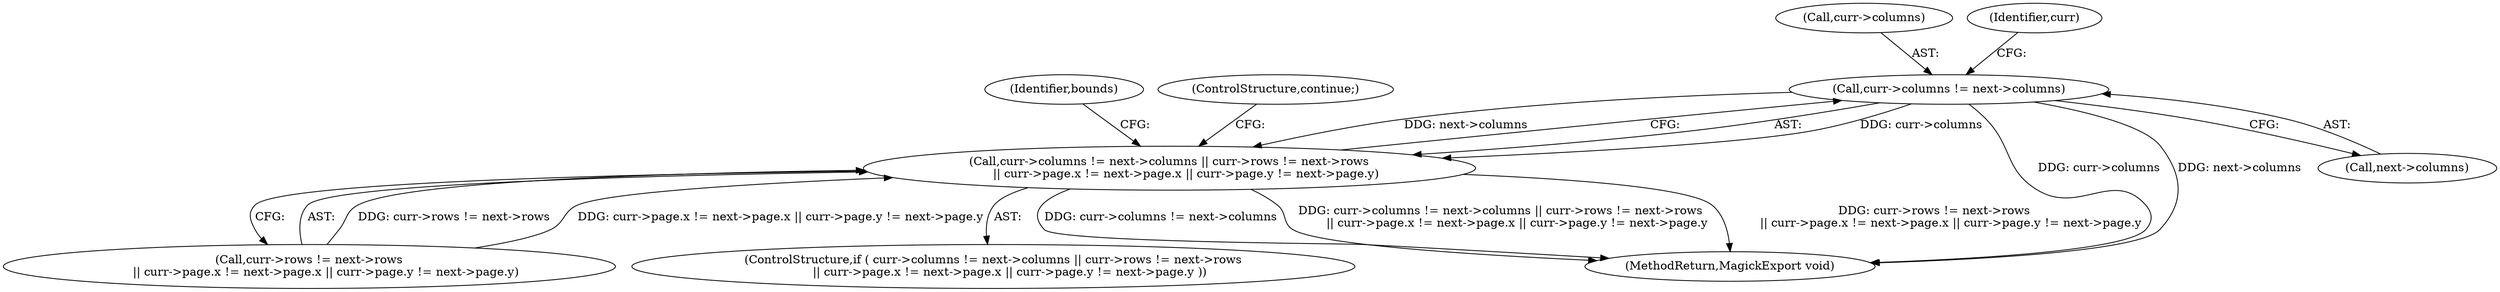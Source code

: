 digraph "0_ImageMagick6_1ddcf2e4f28029a888cadef2e757509ef5047ad8@pointer" {
"1000171" [label="(Call,curr->columns != next->columns)"];
"1000170" [label="(Call,curr->columns != next->columns || curr->rows != next->rows\n         || curr->page.x != next->page.x || curr->page.y != next->page.y)"];
"1000169" [label="(ControlStructure,if ( curr->columns != next->columns || curr->rows != next->rows\n         || curr->page.x != next->page.x || curr->page.y != next->page.y ))"];
"1000211" [label="(Identifier,bounds)"];
"1000170" [label="(Call,curr->columns != next->columns || curr->rows != next->rows\n         || curr->page.x != next->page.x || curr->page.y != next->page.y)"];
"1000171" [label="(Call,curr->columns != next->columns)"];
"1000284" [label="(MethodReturn,MagickExport void)"];
"1000172" [label="(Call,curr->columns)"];
"1000175" [label="(Call,next->columns)"];
"1000178" [label="(Call,curr->rows != next->rows\n         || curr->page.x != next->page.x || curr->page.y != next->page.y)"];
"1000209" [label="(ControlStructure,continue;)"];
"1000181" [label="(Identifier,curr)"];
"1000171" -> "1000170"  [label="AST: "];
"1000171" -> "1000175"  [label="CFG: "];
"1000172" -> "1000171"  [label="AST: "];
"1000175" -> "1000171"  [label="AST: "];
"1000181" -> "1000171"  [label="CFG: "];
"1000170" -> "1000171"  [label="CFG: "];
"1000171" -> "1000284"  [label="DDG: curr->columns"];
"1000171" -> "1000284"  [label="DDG: next->columns"];
"1000171" -> "1000170"  [label="DDG: curr->columns"];
"1000171" -> "1000170"  [label="DDG: next->columns"];
"1000170" -> "1000169"  [label="AST: "];
"1000170" -> "1000178"  [label="CFG: "];
"1000178" -> "1000170"  [label="AST: "];
"1000209" -> "1000170"  [label="CFG: "];
"1000211" -> "1000170"  [label="CFG: "];
"1000170" -> "1000284"  [label="DDG: curr->rows != next->rows\n         || curr->page.x != next->page.x || curr->page.y != next->page.y"];
"1000170" -> "1000284"  [label="DDG: curr->columns != next->columns"];
"1000170" -> "1000284"  [label="DDG: curr->columns != next->columns || curr->rows != next->rows\n         || curr->page.x != next->page.x || curr->page.y != next->page.y"];
"1000178" -> "1000170"  [label="DDG: curr->rows != next->rows"];
"1000178" -> "1000170"  [label="DDG: curr->page.x != next->page.x || curr->page.y != next->page.y"];
}
